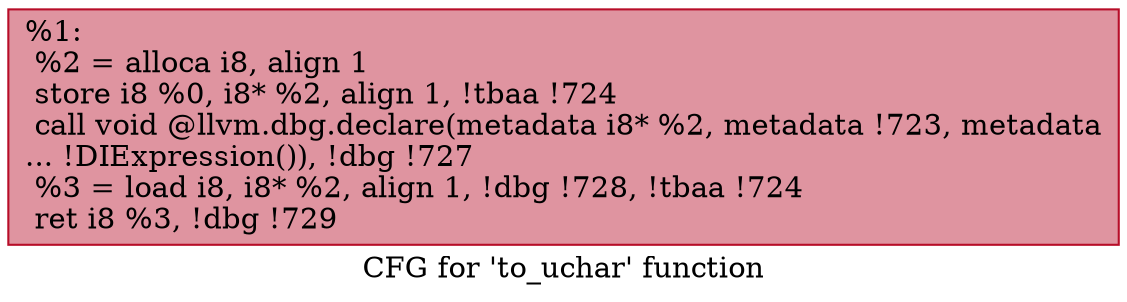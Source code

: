 digraph "CFG for 'to_uchar' function" {
	label="CFG for 'to_uchar' function";

	Node0x104e350 [shape=record,color="#b70d28ff", style=filled, fillcolor="#b70d2870",label="{%1:\l  %2 = alloca i8, align 1\l  store i8 %0, i8* %2, align 1, !tbaa !724\l  call void @llvm.dbg.declare(metadata i8* %2, metadata !723, metadata\l... !DIExpression()), !dbg !727\l  %3 = load i8, i8* %2, align 1, !dbg !728, !tbaa !724\l  ret i8 %3, !dbg !729\l}"];
}
